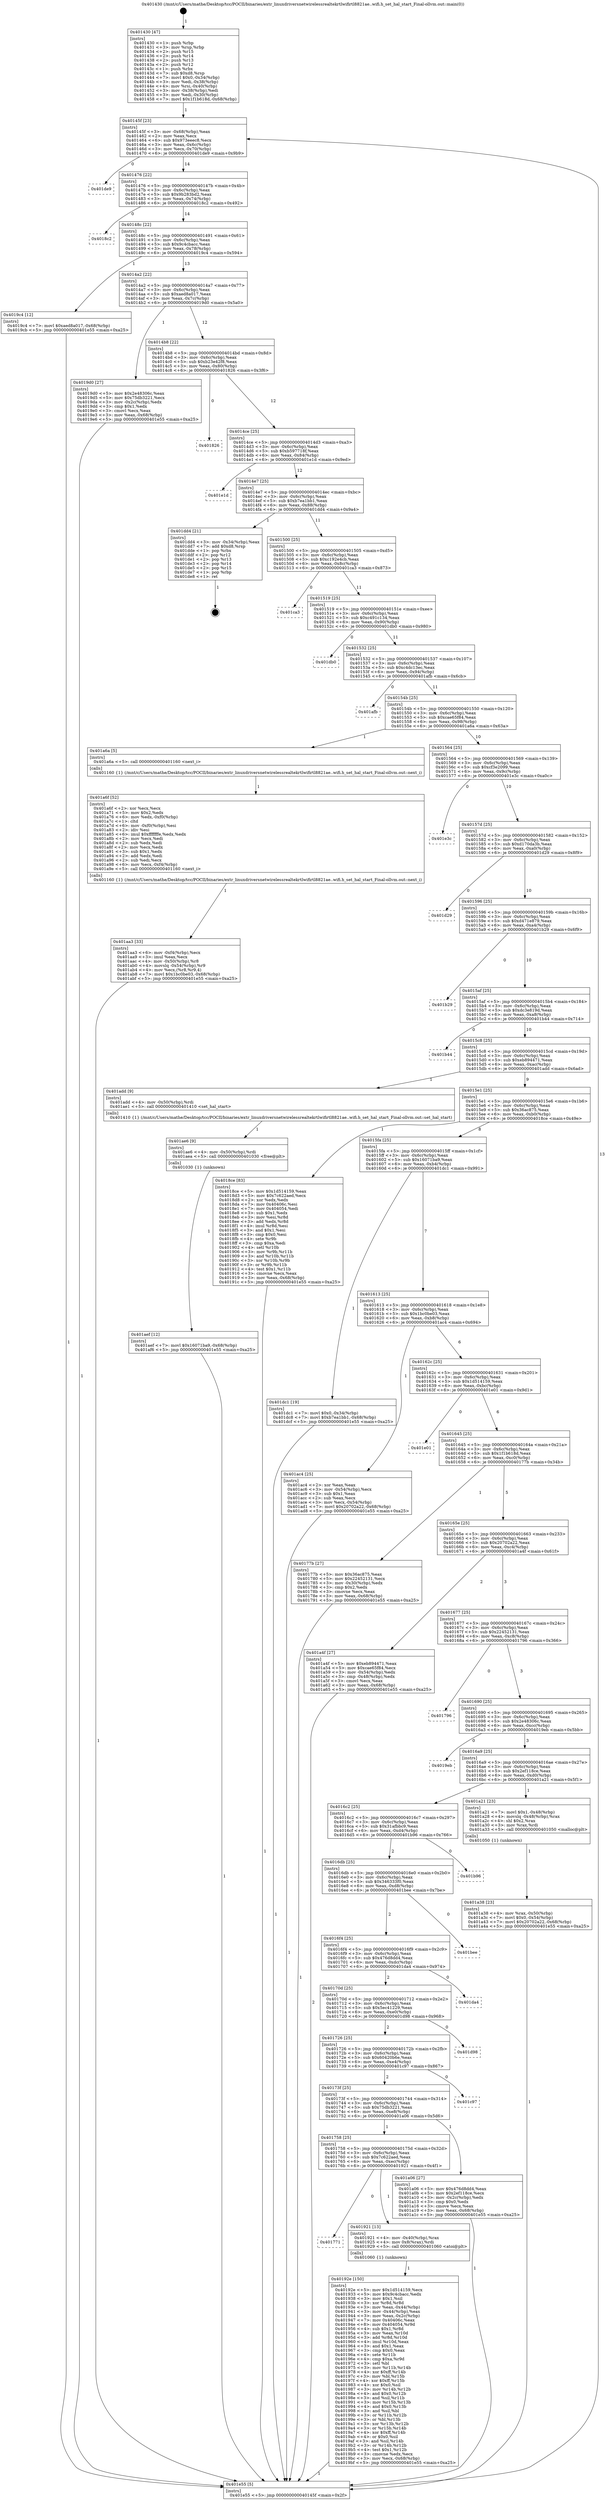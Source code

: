 digraph "0x401430" {
  label = "0x401430 (/mnt/c/Users/mathe/Desktop/tcc/POCII/binaries/extr_linuxdriversnetwirelessrealtekrtlwifirtl8821ae..wifi.h_set_hal_start_Final-ollvm.out::main(0))"
  labelloc = "t"
  node[shape=record]

  Entry [label="",width=0.3,height=0.3,shape=circle,fillcolor=black,style=filled]
  "0x40145f" [label="{
     0x40145f [23]\l
     | [instrs]\l
     &nbsp;&nbsp;0x40145f \<+3\>: mov -0x68(%rbp),%eax\l
     &nbsp;&nbsp;0x401462 \<+2\>: mov %eax,%ecx\l
     &nbsp;&nbsp;0x401464 \<+6\>: sub $0x973eeec8,%ecx\l
     &nbsp;&nbsp;0x40146a \<+3\>: mov %eax,-0x6c(%rbp)\l
     &nbsp;&nbsp;0x40146d \<+3\>: mov %ecx,-0x70(%rbp)\l
     &nbsp;&nbsp;0x401470 \<+6\>: je 0000000000401de9 \<main+0x9b9\>\l
  }"]
  "0x401de9" [label="{
     0x401de9\l
  }", style=dashed]
  "0x401476" [label="{
     0x401476 [22]\l
     | [instrs]\l
     &nbsp;&nbsp;0x401476 \<+5\>: jmp 000000000040147b \<main+0x4b\>\l
     &nbsp;&nbsp;0x40147b \<+3\>: mov -0x6c(%rbp),%eax\l
     &nbsp;&nbsp;0x40147e \<+5\>: sub $0x9b283bd2,%eax\l
     &nbsp;&nbsp;0x401483 \<+3\>: mov %eax,-0x74(%rbp)\l
     &nbsp;&nbsp;0x401486 \<+6\>: je 00000000004018c2 \<main+0x492\>\l
  }"]
  Exit [label="",width=0.3,height=0.3,shape=circle,fillcolor=black,style=filled,peripheries=2]
  "0x4018c2" [label="{
     0x4018c2\l
  }", style=dashed]
  "0x40148c" [label="{
     0x40148c [22]\l
     | [instrs]\l
     &nbsp;&nbsp;0x40148c \<+5\>: jmp 0000000000401491 \<main+0x61\>\l
     &nbsp;&nbsp;0x401491 \<+3\>: mov -0x6c(%rbp),%eax\l
     &nbsp;&nbsp;0x401494 \<+5\>: sub $0x9c4cbacc,%eax\l
     &nbsp;&nbsp;0x401499 \<+3\>: mov %eax,-0x78(%rbp)\l
     &nbsp;&nbsp;0x40149c \<+6\>: je 00000000004019c4 \<main+0x594\>\l
  }"]
  "0x401aef" [label="{
     0x401aef [12]\l
     | [instrs]\l
     &nbsp;&nbsp;0x401aef \<+7\>: movl $0x16071ba9,-0x68(%rbp)\l
     &nbsp;&nbsp;0x401af6 \<+5\>: jmp 0000000000401e55 \<main+0xa25\>\l
  }"]
  "0x4019c4" [label="{
     0x4019c4 [12]\l
     | [instrs]\l
     &nbsp;&nbsp;0x4019c4 \<+7\>: movl $0xaed8a017,-0x68(%rbp)\l
     &nbsp;&nbsp;0x4019cb \<+5\>: jmp 0000000000401e55 \<main+0xa25\>\l
  }"]
  "0x4014a2" [label="{
     0x4014a2 [22]\l
     | [instrs]\l
     &nbsp;&nbsp;0x4014a2 \<+5\>: jmp 00000000004014a7 \<main+0x77\>\l
     &nbsp;&nbsp;0x4014a7 \<+3\>: mov -0x6c(%rbp),%eax\l
     &nbsp;&nbsp;0x4014aa \<+5\>: sub $0xaed8a017,%eax\l
     &nbsp;&nbsp;0x4014af \<+3\>: mov %eax,-0x7c(%rbp)\l
     &nbsp;&nbsp;0x4014b2 \<+6\>: je 00000000004019d0 \<main+0x5a0\>\l
  }"]
  "0x401ae6" [label="{
     0x401ae6 [9]\l
     | [instrs]\l
     &nbsp;&nbsp;0x401ae6 \<+4\>: mov -0x50(%rbp),%rdi\l
     &nbsp;&nbsp;0x401aea \<+5\>: call 0000000000401030 \<free@plt\>\l
     | [calls]\l
     &nbsp;&nbsp;0x401030 \{1\} (unknown)\l
  }"]
  "0x4019d0" [label="{
     0x4019d0 [27]\l
     | [instrs]\l
     &nbsp;&nbsp;0x4019d0 \<+5\>: mov $0x2e48306c,%eax\l
     &nbsp;&nbsp;0x4019d5 \<+5\>: mov $0x75db3221,%ecx\l
     &nbsp;&nbsp;0x4019da \<+3\>: mov -0x2c(%rbp),%edx\l
     &nbsp;&nbsp;0x4019dd \<+3\>: cmp $0x1,%edx\l
     &nbsp;&nbsp;0x4019e0 \<+3\>: cmovl %ecx,%eax\l
     &nbsp;&nbsp;0x4019e3 \<+3\>: mov %eax,-0x68(%rbp)\l
     &nbsp;&nbsp;0x4019e6 \<+5\>: jmp 0000000000401e55 \<main+0xa25\>\l
  }"]
  "0x4014b8" [label="{
     0x4014b8 [22]\l
     | [instrs]\l
     &nbsp;&nbsp;0x4014b8 \<+5\>: jmp 00000000004014bd \<main+0x8d\>\l
     &nbsp;&nbsp;0x4014bd \<+3\>: mov -0x6c(%rbp),%eax\l
     &nbsp;&nbsp;0x4014c0 \<+5\>: sub $0xb23e42f8,%eax\l
     &nbsp;&nbsp;0x4014c5 \<+3\>: mov %eax,-0x80(%rbp)\l
     &nbsp;&nbsp;0x4014c8 \<+6\>: je 0000000000401826 \<main+0x3f6\>\l
  }"]
  "0x401aa3" [label="{
     0x401aa3 [33]\l
     | [instrs]\l
     &nbsp;&nbsp;0x401aa3 \<+6\>: mov -0xf4(%rbp),%ecx\l
     &nbsp;&nbsp;0x401aa9 \<+3\>: imul %eax,%ecx\l
     &nbsp;&nbsp;0x401aac \<+4\>: mov -0x50(%rbp),%r8\l
     &nbsp;&nbsp;0x401ab0 \<+4\>: movslq -0x54(%rbp),%r9\l
     &nbsp;&nbsp;0x401ab4 \<+4\>: mov %ecx,(%r8,%r9,4)\l
     &nbsp;&nbsp;0x401ab8 \<+7\>: movl $0x1bc0be03,-0x68(%rbp)\l
     &nbsp;&nbsp;0x401abf \<+5\>: jmp 0000000000401e55 \<main+0xa25\>\l
  }"]
  "0x401826" [label="{
     0x401826\l
  }", style=dashed]
  "0x4014ce" [label="{
     0x4014ce [25]\l
     | [instrs]\l
     &nbsp;&nbsp;0x4014ce \<+5\>: jmp 00000000004014d3 \<main+0xa3\>\l
     &nbsp;&nbsp;0x4014d3 \<+3\>: mov -0x6c(%rbp),%eax\l
     &nbsp;&nbsp;0x4014d6 \<+5\>: sub $0xb597718f,%eax\l
     &nbsp;&nbsp;0x4014db \<+6\>: mov %eax,-0x84(%rbp)\l
     &nbsp;&nbsp;0x4014e1 \<+6\>: je 0000000000401e1d \<main+0x9ed\>\l
  }"]
  "0x401a6f" [label="{
     0x401a6f [52]\l
     | [instrs]\l
     &nbsp;&nbsp;0x401a6f \<+2\>: xor %ecx,%ecx\l
     &nbsp;&nbsp;0x401a71 \<+5\>: mov $0x2,%edx\l
     &nbsp;&nbsp;0x401a76 \<+6\>: mov %edx,-0xf0(%rbp)\l
     &nbsp;&nbsp;0x401a7c \<+1\>: cltd\l
     &nbsp;&nbsp;0x401a7d \<+6\>: mov -0xf0(%rbp),%esi\l
     &nbsp;&nbsp;0x401a83 \<+2\>: idiv %esi\l
     &nbsp;&nbsp;0x401a85 \<+6\>: imul $0xfffffffe,%edx,%edx\l
     &nbsp;&nbsp;0x401a8b \<+2\>: mov %ecx,%edi\l
     &nbsp;&nbsp;0x401a8d \<+2\>: sub %edx,%edi\l
     &nbsp;&nbsp;0x401a8f \<+2\>: mov %ecx,%edx\l
     &nbsp;&nbsp;0x401a91 \<+3\>: sub $0x1,%edx\l
     &nbsp;&nbsp;0x401a94 \<+2\>: add %edx,%edi\l
     &nbsp;&nbsp;0x401a96 \<+2\>: sub %edi,%ecx\l
     &nbsp;&nbsp;0x401a98 \<+6\>: mov %ecx,-0xf4(%rbp)\l
     &nbsp;&nbsp;0x401a9e \<+5\>: call 0000000000401160 \<next_i\>\l
     | [calls]\l
     &nbsp;&nbsp;0x401160 \{1\} (/mnt/c/Users/mathe/Desktop/tcc/POCII/binaries/extr_linuxdriversnetwirelessrealtekrtlwifirtl8821ae..wifi.h_set_hal_start_Final-ollvm.out::next_i)\l
  }"]
  "0x401e1d" [label="{
     0x401e1d\l
  }", style=dashed]
  "0x4014e7" [label="{
     0x4014e7 [25]\l
     | [instrs]\l
     &nbsp;&nbsp;0x4014e7 \<+5\>: jmp 00000000004014ec \<main+0xbc\>\l
     &nbsp;&nbsp;0x4014ec \<+3\>: mov -0x6c(%rbp),%eax\l
     &nbsp;&nbsp;0x4014ef \<+5\>: sub $0xb7ea1bb1,%eax\l
     &nbsp;&nbsp;0x4014f4 \<+6\>: mov %eax,-0x88(%rbp)\l
     &nbsp;&nbsp;0x4014fa \<+6\>: je 0000000000401dd4 \<main+0x9a4\>\l
  }"]
  "0x401a38" [label="{
     0x401a38 [23]\l
     | [instrs]\l
     &nbsp;&nbsp;0x401a38 \<+4\>: mov %rax,-0x50(%rbp)\l
     &nbsp;&nbsp;0x401a3c \<+7\>: movl $0x0,-0x54(%rbp)\l
     &nbsp;&nbsp;0x401a43 \<+7\>: movl $0x20702a22,-0x68(%rbp)\l
     &nbsp;&nbsp;0x401a4a \<+5\>: jmp 0000000000401e55 \<main+0xa25\>\l
  }"]
  "0x401dd4" [label="{
     0x401dd4 [21]\l
     | [instrs]\l
     &nbsp;&nbsp;0x401dd4 \<+3\>: mov -0x34(%rbp),%eax\l
     &nbsp;&nbsp;0x401dd7 \<+7\>: add $0xd8,%rsp\l
     &nbsp;&nbsp;0x401dde \<+1\>: pop %rbx\l
     &nbsp;&nbsp;0x401ddf \<+2\>: pop %r12\l
     &nbsp;&nbsp;0x401de1 \<+2\>: pop %r13\l
     &nbsp;&nbsp;0x401de3 \<+2\>: pop %r14\l
     &nbsp;&nbsp;0x401de5 \<+2\>: pop %r15\l
     &nbsp;&nbsp;0x401de7 \<+1\>: pop %rbp\l
     &nbsp;&nbsp;0x401de8 \<+1\>: ret\l
  }"]
  "0x401500" [label="{
     0x401500 [25]\l
     | [instrs]\l
     &nbsp;&nbsp;0x401500 \<+5\>: jmp 0000000000401505 \<main+0xd5\>\l
     &nbsp;&nbsp;0x401505 \<+3\>: mov -0x6c(%rbp),%eax\l
     &nbsp;&nbsp;0x401508 \<+5\>: sub $0xc192e4cb,%eax\l
     &nbsp;&nbsp;0x40150d \<+6\>: mov %eax,-0x8c(%rbp)\l
     &nbsp;&nbsp;0x401513 \<+6\>: je 0000000000401ca3 \<main+0x873\>\l
  }"]
  "0x40192e" [label="{
     0x40192e [150]\l
     | [instrs]\l
     &nbsp;&nbsp;0x40192e \<+5\>: mov $0x1d514159,%ecx\l
     &nbsp;&nbsp;0x401933 \<+5\>: mov $0x9c4cbacc,%edx\l
     &nbsp;&nbsp;0x401938 \<+3\>: mov $0x1,%sil\l
     &nbsp;&nbsp;0x40193b \<+3\>: xor %r8d,%r8d\l
     &nbsp;&nbsp;0x40193e \<+3\>: mov %eax,-0x44(%rbp)\l
     &nbsp;&nbsp;0x401941 \<+3\>: mov -0x44(%rbp),%eax\l
     &nbsp;&nbsp;0x401944 \<+3\>: mov %eax,-0x2c(%rbp)\l
     &nbsp;&nbsp;0x401947 \<+7\>: mov 0x40406c,%eax\l
     &nbsp;&nbsp;0x40194e \<+8\>: mov 0x404054,%r9d\l
     &nbsp;&nbsp;0x401956 \<+4\>: sub $0x1,%r8d\l
     &nbsp;&nbsp;0x40195a \<+3\>: mov %eax,%r10d\l
     &nbsp;&nbsp;0x40195d \<+3\>: add %r8d,%r10d\l
     &nbsp;&nbsp;0x401960 \<+4\>: imul %r10d,%eax\l
     &nbsp;&nbsp;0x401964 \<+3\>: and $0x1,%eax\l
     &nbsp;&nbsp;0x401967 \<+3\>: cmp $0x0,%eax\l
     &nbsp;&nbsp;0x40196a \<+4\>: sete %r11b\l
     &nbsp;&nbsp;0x40196e \<+4\>: cmp $0xa,%r9d\l
     &nbsp;&nbsp;0x401972 \<+3\>: setl %bl\l
     &nbsp;&nbsp;0x401975 \<+3\>: mov %r11b,%r14b\l
     &nbsp;&nbsp;0x401978 \<+4\>: xor $0xff,%r14b\l
     &nbsp;&nbsp;0x40197c \<+3\>: mov %bl,%r15b\l
     &nbsp;&nbsp;0x40197f \<+4\>: xor $0xff,%r15b\l
     &nbsp;&nbsp;0x401983 \<+4\>: xor $0x0,%sil\l
     &nbsp;&nbsp;0x401987 \<+3\>: mov %r14b,%r12b\l
     &nbsp;&nbsp;0x40198a \<+4\>: and $0x0,%r12b\l
     &nbsp;&nbsp;0x40198e \<+3\>: and %sil,%r11b\l
     &nbsp;&nbsp;0x401991 \<+3\>: mov %r15b,%r13b\l
     &nbsp;&nbsp;0x401994 \<+4\>: and $0x0,%r13b\l
     &nbsp;&nbsp;0x401998 \<+3\>: and %sil,%bl\l
     &nbsp;&nbsp;0x40199b \<+3\>: or %r11b,%r12b\l
     &nbsp;&nbsp;0x40199e \<+3\>: or %bl,%r13b\l
     &nbsp;&nbsp;0x4019a1 \<+3\>: xor %r13b,%r12b\l
     &nbsp;&nbsp;0x4019a4 \<+3\>: or %r15b,%r14b\l
     &nbsp;&nbsp;0x4019a7 \<+4\>: xor $0xff,%r14b\l
     &nbsp;&nbsp;0x4019ab \<+4\>: or $0x0,%sil\l
     &nbsp;&nbsp;0x4019af \<+3\>: and %sil,%r14b\l
     &nbsp;&nbsp;0x4019b2 \<+3\>: or %r14b,%r12b\l
     &nbsp;&nbsp;0x4019b5 \<+4\>: test $0x1,%r12b\l
     &nbsp;&nbsp;0x4019b9 \<+3\>: cmovne %edx,%ecx\l
     &nbsp;&nbsp;0x4019bc \<+3\>: mov %ecx,-0x68(%rbp)\l
     &nbsp;&nbsp;0x4019bf \<+5\>: jmp 0000000000401e55 \<main+0xa25\>\l
  }"]
  "0x401ca3" [label="{
     0x401ca3\l
  }", style=dashed]
  "0x401519" [label="{
     0x401519 [25]\l
     | [instrs]\l
     &nbsp;&nbsp;0x401519 \<+5\>: jmp 000000000040151e \<main+0xee\>\l
     &nbsp;&nbsp;0x40151e \<+3\>: mov -0x6c(%rbp),%eax\l
     &nbsp;&nbsp;0x401521 \<+5\>: sub $0xc491c134,%eax\l
     &nbsp;&nbsp;0x401526 \<+6\>: mov %eax,-0x90(%rbp)\l
     &nbsp;&nbsp;0x40152c \<+6\>: je 0000000000401db0 \<main+0x980\>\l
  }"]
  "0x401771" [label="{
     0x401771\l
  }", style=dashed]
  "0x401db0" [label="{
     0x401db0\l
  }", style=dashed]
  "0x401532" [label="{
     0x401532 [25]\l
     | [instrs]\l
     &nbsp;&nbsp;0x401532 \<+5\>: jmp 0000000000401537 \<main+0x107\>\l
     &nbsp;&nbsp;0x401537 \<+3\>: mov -0x6c(%rbp),%eax\l
     &nbsp;&nbsp;0x40153a \<+5\>: sub $0xc4dc13ec,%eax\l
     &nbsp;&nbsp;0x40153f \<+6\>: mov %eax,-0x94(%rbp)\l
     &nbsp;&nbsp;0x401545 \<+6\>: je 0000000000401afb \<main+0x6cb\>\l
  }"]
  "0x401921" [label="{
     0x401921 [13]\l
     | [instrs]\l
     &nbsp;&nbsp;0x401921 \<+4\>: mov -0x40(%rbp),%rax\l
     &nbsp;&nbsp;0x401925 \<+4\>: mov 0x8(%rax),%rdi\l
     &nbsp;&nbsp;0x401929 \<+5\>: call 0000000000401060 \<atoi@plt\>\l
     | [calls]\l
     &nbsp;&nbsp;0x401060 \{1\} (unknown)\l
  }"]
  "0x401afb" [label="{
     0x401afb\l
  }", style=dashed]
  "0x40154b" [label="{
     0x40154b [25]\l
     | [instrs]\l
     &nbsp;&nbsp;0x40154b \<+5\>: jmp 0000000000401550 \<main+0x120\>\l
     &nbsp;&nbsp;0x401550 \<+3\>: mov -0x6c(%rbp),%eax\l
     &nbsp;&nbsp;0x401553 \<+5\>: sub $0xcae65f84,%eax\l
     &nbsp;&nbsp;0x401558 \<+6\>: mov %eax,-0x98(%rbp)\l
     &nbsp;&nbsp;0x40155e \<+6\>: je 0000000000401a6a \<main+0x63a\>\l
  }"]
  "0x401758" [label="{
     0x401758 [25]\l
     | [instrs]\l
     &nbsp;&nbsp;0x401758 \<+5\>: jmp 000000000040175d \<main+0x32d\>\l
     &nbsp;&nbsp;0x40175d \<+3\>: mov -0x6c(%rbp),%eax\l
     &nbsp;&nbsp;0x401760 \<+5\>: sub $0x7c622aed,%eax\l
     &nbsp;&nbsp;0x401765 \<+6\>: mov %eax,-0xec(%rbp)\l
     &nbsp;&nbsp;0x40176b \<+6\>: je 0000000000401921 \<main+0x4f1\>\l
  }"]
  "0x401a6a" [label="{
     0x401a6a [5]\l
     | [instrs]\l
     &nbsp;&nbsp;0x401a6a \<+5\>: call 0000000000401160 \<next_i\>\l
     | [calls]\l
     &nbsp;&nbsp;0x401160 \{1\} (/mnt/c/Users/mathe/Desktop/tcc/POCII/binaries/extr_linuxdriversnetwirelessrealtekrtlwifirtl8821ae..wifi.h_set_hal_start_Final-ollvm.out::next_i)\l
  }"]
  "0x401564" [label="{
     0x401564 [25]\l
     | [instrs]\l
     &nbsp;&nbsp;0x401564 \<+5\>: jmp 0000000000401569 \<main+0x139\>\l
     &nbsp;&nbsp;0x401569 \<+3\>: mov -0x6c(%rbp),%eax\l
     &nbsp;&nbsp;0x40156c \<+5\>: sub $0xcf3e2099,%eax\l
     &nbsp;&nbsp;0x401571 \<+6\>: mov %eax,-0x9c(%rbp)\l
     &nbsp;&nbsp;0x401577 \<+6\>: je 0000000000401e3c \<main+0xa0c\>\l
  }"]
  "0x401a06" [label="{
     0x401a06 [27]\l
     | [instrs]\l
     &nbsp;&nbsp;0x401a06 \<+5\>: mov $0x476d8dd4,%eax\l
     &nbsp;&nbsp;0x401a0b \<+5\>: mov $0x2ef118ce,%ecx\l
     &nbsp;&nbsp;0x401a10 \<+3\>: mov -0x2c(%rbp),%edx\l
     &nbsp;&nbsp;0x401a13 \<+3\>: cmp $0x0,%edx\l
     &nbsp;&nbsp;0x401a16 \<+3\>: cmove %ecx,%eax\l
     &nbsp;&nbsp;0x401a19 \<+3\>: mov %eax,-0x68(%rbp)\l
     &nbsp;&nbsp;0x401a1c \<+5\>: jmp 0000000000401e55 \<main+0xa25\>\l
  }"]
  "0x401e3c" [label="{
     0x401e3c\l
  }", style=dashed]
  "0x40157d" [label="{
     0x40157d [25]\l
     | [instrs]\l
     &nbsp;&nbsp;0x40157d \<+5\>: jmp 0000000000401582 \<main+0x152\>\l
     &nbsp;&nbsp;0x401582 \<+3\>: mov -0x6c(%rbp),%eax\l
     &nbsp;&nbsp;0x401585 \<+5\>: sub $0xd170da3b,%eax\l
     &nbsp;&nbsp;0x40158a \<+6\>: mov %eax,-0xa0(%rbp)\l
     &nbsp;&nbsp;0x401590 \<+6\>: je 0000000000401d29 \<main+0x8f9\>\l
  }"]
  "0x40173f" [label="{
     0x40173f [25]\l
     | [instrs]\l
     &nbsp;&nbsp;0x40173f \<+5\>: jmp 0000000000401744 \<main+0x314\>\l
     &nbsp;&nbsp;0x401744 \<+3\>: mov -0x6c(%rbp),%eax\l
     &nbsp;&nbsp;0x401747 \<+5\>: sub $0x75db3221,%eax\l
     &nbsp;&nbsp;0x40174c \<+6\>: mov %eax,-0xe8(%rbp)\l
     &nbsp;&nbsp;0x401752 \<+6\>: je 0000000000401a06 \<main+0x5d6\>\l
  }"]
  "0x401d29" [label="{
     0x401d29\l
  }", style=dashed]
  "0x401596" [label="{
     0x401596 [25]\l
     | [instrs]\l
     &nbsp;&nbsp;0x401596 \<+5\>: jmp 000000000040159b \<main+0x16b\>\l
     &nbsp;&nbsp;0x40159b \<+3\>: mov -0x6c(%rbp),%eax\l
     &nbsp;&nbsp;0x40159e \<+5\>: sub $0xd471e879,%eax\l
     &nbsp;&nbsp;0x4015a3 \<+6\>: mov %eax,-0xa4(%rbp)\l
     &nbsp;&nbsp;0x4015a9 \<+6\>: je 0000000000401b29 \<main+0x6f9\>\l
  }"]
  "0x401c97" [label="{
     0x401c97\l
  }", style=dashed]
  "0x401b29" [label="{
     0x401b29\l
  }", style=dashed]
  "0x4015af" [label="{
     0x4015af [25]\l
     | [instrs]\l
     &nbsp;&nbsp;0x4015af \<+5\>: jmp 00000000004015b4 \<main+0x184\>\l
     &nbsp;&nbsp;0x4015b4 \<+3\>: mov -0x6c(%rbp),%eax\l
     &nbsp;&nbsp;0x4015b7 \<+5\>: sub $0xdc3e819d,%eax\l
     &nbsp;&nbsp;0x4015bc \<+6\>: mov %eax,-0xa8(%rbp)\l
     &nbsp;&nbsp;0x4015c2 \<+6\>: je 0000000000401b44 \<main+0x714\>\l
  }"]
  "0x401726" [label="{
     0x401726 [25]\l
     | [instrs]\l
     &nbsp;&nbsp;0x401726 \<+5\>: jmp 000000000040172b \<main+0x2fb\>\l
     &nbsp;&nbsp;0x40172b \<+3\>: mov -0x6c(%rbp),%eax\l
     &nbsp;&nbsp;0x40172e \<+5\>: sub $0x60420b6e,%eax\l
     &nbsp;&nbsp;0x401733 \<+6\>: mov %eax,-0xe4(%rbp)\l
     &nbsp;&nbsp;0x401739 \<+6\>: je 0000000000401c97 \<main+0x867\>\l
  }"]
  "0x401b44" [label="{
     0x401b44\l
  }", style=dashed]
  "0x4015c8" [label="{
     0x4015c8 [25]\l
     | [instrs]\l
     &nbsp;&nbsp;0x4015c8 \<+5\>: jmp 00000000004015cd \<main+0x19d\>\l
     &nbsp;&nbsp;0x4015cd \<+3\>: mov -0x6c(%rbp),%eax\l
     &nbsp;&nbsp;0x4015d0 \<+5\>: sub $0xeb894471,%eax\l
     &nbsp;&nbsp;0x4015d5 \<+6\>: mov %eax,-0xac(%rbp)\l
     &nbsp;&nbsp;0x4015db \<+6\>: je 0000000000401add \<main+0x6ad\>\l
  }"]
  "0x401d98" [label="{
     0x401d98\l
  }", style=dashed]
  "0x401add" [label="{
     0x401add [9]\l
     | [instrs]\l
     &nbsp;&nbsp;0x401add \<+4\>: mov -0x50(%rbp),%rdi\l
     &nbsp;&nbsp;0x401ae1 \<+5\>: call 0000000000401410 \<set_hal_start\>\l
     | [calls]\l
     &nbsp;&nbsp;0x401410 \{1\} (/mnt/c/Users/mathe/Desktop/tcc/POCII/binaries/extr_linuxdriversnetwirelessrealtekrtlwifirtl8821ae..wifi.h_set_hal_start_Final-ollvm.out::set_hal_start)\l
  }"]
  "0x4015e1" [label="{
     0x4015e1 [25]\l
     | [instrs]\l
     &nbsp;&nbsp;0x4015e1 \<+5\>: jmp 00000000004015e6 \<main+0x1b6\>\l
     &nbsp;&nbsp;0x4015e6 \<+3\>: mov -0x6c(%rbp),%eax\l
     &nbsp;&nbsp;0x4015e9 \<+5\>: sub $0x36ac875,%eax\l
     &nbsp;&nbsp;0x4015ee \<+6\>: mov %eax,-0xb0(%rbp)\l
     &nbsp;&nbsp;0x4015f4 \<+6\>: je 00000000004018ce \<main+0x49e\>\l
  }"]
  "0x40170d" [label="{
     0x40170d [25]\l
     | [instrs]\l
     &nbsp;&nbsp;0x40170d \<+5\>: jmp 0000000000401712 \<main+0x2e2\>\l
     &nbsp;&nbsp;0x401712 \<+3\>: mov -0x6c(%rbp),%eax\l
     &nbsp;&nbsp;0x401715 \<+5\>: sub $0x5ec41229,%eax\l
     &nbsp;&nbsp;0x40171a \<+6\>: mov %eax,-0xe0(%rbp)\l
     &nbsp;&nbsp;0x401720 \<+6\>: je 0000000000401d98 \<main+0x968\>\l
  }"]
  "0x4018ce" [label="{
     0x4018ce [83]\l
     | [instrs]\l
     &nbsp;&nbsp;0x4018ce \<+5\>: mov $0x1d514159,%eax\l
     &nbsp;&nbsp;0x4018d3 \<+5\>: mov $0x7c622aed,%ecx\l
     &nbsp;&nbsp;0x4018d8 \<+2\>: xor %edx,%edx\l
     &nbsp;&nbsp;0x4018da \<+7\>: mov 0x40406c,%esi\l
     &nbsp;&nbsp;0x4018e1 \<+7\>: mov 0x404054,%edi\l
     &nbsp;&nbsp;0x4018e8 \<+3\>: sub $0x1,%edx\l
     &nbsp;&nbsp;0x4018eb \<+3\>: mov %esi,%r8d\l
     &nbsp;&nbsp;0x4018ee \<+3\>: add %edx,%r8d\l
     &nbsp;&nbsp;0x4018f1 \<+4\>: imul %r8d,%esi\l
     &nbsp;&nbsp;0x4018f5 \<+3\>: and $0x1,%esi\l
     &nbsp;&nbsp;0x4018f8 \<+3\>: cmp $0x0,%esi\l
     &nbsp;&nbsp;0x4018fb \<+4\>: sete %r9b\l
     &nbsp;&nbsp;0x4018ff \<+3\>: cmp $0xa,%edi\l
     &nbsp;&nbsp;0x401902 \<+4\>: setl %r10b\l
     &nbsp;&nbsp;0x401906 \<+3\>: mov %r9b,%r11b\l
     &nbsp;&nbsp;0x401909 \<+3\>: and %r10b,%r11b\l
     &nbsp;&nbsp;0x40190c \<+3\>: xor %r10b,%r9b\l
     &nbsp;&nbsp;0x40190f \<+3\>: or %r9b,%r11b\l
     &nbsp;&nbsp;0x401912 \<+4\>: test $0x1,%r11b\l
     &nbsp;&nbsp;0x401916 \<+3\>: cmovne %ecx,%eax\l
     &nbsp;&nbsp;0x401919 \<+3\>: mov %eax,-0x68(%rbp)\l
     &nbsp;&nbsp;0x40191c \<+5\>: jmp 0000000000401e55 \<main+0xa25\>\l
  }"]
  "0x4015fa" [label="{
     0x4015fa [25]\l
     | [instrs]\l
     &nbsp;&nbsp;0x4015fa \<+5\>: jmp 00000000004015ff \<main+0x1cf\>\l
     &nbsp;&nbsp;0x4015ff \<+3\>: mov -0x6c(%rbp),%eax\l
     &nbsp;&nbsp;0x401602 \<+5\>: sub $0x16071ba9,%eax\l
     &nbsp;&nbsp;0x401607 \<+6\>: mov %eax,-0xb4(%rbp)\l
     &nbsp;&nbsp;0x40160d \<+6\>: je 0000000000401dc1 \<main+0x991\>\l
  }"]
  "0x401da4" [label="{
     0x401da4\l
  }", style=dashed]
  "0x401dc1" [label="{
     0x401dc1 [19]\l
     | [instrs]\l
     &nbsp;&nbsp;0x401dc1 \<+7\>: movl $0x0,-0x34(%rbp)\l
     &nbsp;&nbsp;0x401dc8 \<+7\>: movl $0xb7ea1bb1,-0x68(%rbp)\l
     &nbsp;&nbsp;0x401dcf \<+5\>: jmp 0000000000401e55 \<main+0xa25\>\l
  }"]
  "0x401613" [label="{
     0x401613 [25]\l
     | [instrs]\l
     &nbsp;&nbsp;0x401613 \<+5\>: jmp 0000000000401618 \<main+0x1e8\>\l
     &nbsp;&nbsp;0x401618 \<+3\>: mov -0x6c(%rbp),%eax\l
     &nbsp;&nbsp;0x40161b \<+5\>: sub $0x1bc0be03,%eax\l
     &nbsp;&nbsp;0x401620 \<+6\>: mov %eax,-0xb8(%rbp)\l
     &nbsp;&nbsp;0x401626 \<+6\>: je 0000000000401ac4 \<main+0x694\>\l
  }"]
  "0x4016f4" [label="{
     0x4016f4 [25]\l
     | [instrs]\l
     &nbsp;&nbsp;0x4016f4 \<+5\>: jmp 00000000004016f9 \<main+0x2c9\>\l
     &nbsp;&nbsp;0x4016f9 \<+3\>: mov -0x6c(%rbp),%eax\l
     &nbsp;&nbsp;0x4016fc \<+5\>: sub $0x476d8dd4,%eax\l
     &nbsp;&nbsp;0x401701 \<+6\>: mov %eax,-0xdc(%rbp)\l
     &nbsp;&nbsp;0x401707 \<+6\>: je 0000000000401da4 \<main+0x974\>\l
  }"]
  "0x401ac4" [label="{
     0x401ac4 [25]\l
     | [instrs]\l
     &nbsp;&nbsp;0x401ac4 \<+2\>: xor %eax,%eax\l
     &nbsp;&nbsp;0x401ac6 \<+3\>: mov -0x54(%rbp),%ecx\l
     &nbsp;&nbsp;0x401ac9 \<+3\>: sub $0x1,%eax\l
     &nbsp;&nbsp;0x401acc \<+2\>: sub %eax,%ecx\l
     &nbsp;&nbsp;0x401ace \<+3\>: mov %ecx,-0x54(%rbp)\l
     &nbsp;&nbsp;0x401ad1 \<+7\>: movl $0x20702a22,-0x68(%rbp)\l
     &nbsp;&nbsp;0x401ad8 \<+5\>: jmp 0000000000401e55 \<main+0xa25\>\l
  }"]
  "0x40162c" [label="{
     0x40162c [25]\l
     | [instrs]\l
     &nbsp;&nbsp;0x40162c \<+5\>: jmp 0000000000401631 \<main+0x201\>\l
     &nbsp;&nbsp;0x401631 \<+3\>: mov -0x6c(%rbp),%eax\l
     &nbsp;&nbsp;0x401634 \<+5\>: sub $0x1d514159,%eax\l
     &nbsp;&nbsp;0x401639 \<+6\>: mov %eax,-0xbc(%rbp)\l
     &nbsp;&nbsp;0x40163f \<+6\>: je 0000000000401e01 \<main+0x9d1\>\l
  }"]
  "0x401bee" [label="{
     0x401bee\l
  }", style=dashed]
  "0x401e01" [label="{
     0x401e01\l
  }", style=dashed]
  "0x401645" [label="{
     0x401645 [25]\l
     | [instrs]\l
     &nbsp;&nbsp;0x401645 \<+5\>: jmp 000000000040164a \<main+0x21a\>\l
     &nbsp;&nbsp;0x40164a \<+3\>: mov -0x6c(%rbp),%eax\l
     &nbsp;&nbsp;0x40164d \<+5\>: sub $0x1f1b618d,%eax\l
     &nbsp;&nbsp;0x401652 \<+6\>: mov %eax,-0xc0(%rbp)\l
     &nbsp;&nbsp;0x401658 \<+6\>: je 000000000040177b \<main+0x34b\>\l
  }"]
  "0x4016db" [label="{
     0x4016db [25]\l
     | [instrs]\l
     &nbsp;&nbsp;0x4016db \<+5\>: jmp 00000000004016e0 \<main+0x2b0\>\l
     &nbsp;&nbsp;0x4016e0 \<+3\>: mov -0x6c(%rbp),%eax\l
     &nbsp;&nbsp;0x4016e3 \<+5\>: sub $0x346333f0,%eax\l
     &nbsp;&nbsp;0x4016e8 \<+6\>: mov %eax,-0xd8(%rbp)\l
     &nbsp;&nbsp;0x4016ee \<+6\>: je 0000000000401bee \<main+0x7be\>\l
  }"]
  "0x40177b" [label="{
     0x40177b [27]\l
     | [instrs]\l
     &nbsp;&nbsp;0x40177b \<+5\>: mov $0x36ac875,%eax\l
     &nbsp;&nbsp;0x401780 \<+5\>: mov $0x22452131,%ecx\l
     &nbsp;&nbsp;0x401785 \<+3\>: mov -0x30(%rbp),%edx\l
     &nbsp;&nbsp;0x401788 \<+3\>: cmp $0x2,%edx\l
     &nbsp;&nbsp;0x40178b \<+3\>: cmovne %ecx,%eax\l
     &nbsp;&nbsp;0x40178e \<+3\>: mov %eax,-0x68(%rbp)\l
     &nbsp;&nbsp;0x401791 \<+5\>: jmp 0000000000401e55 \<main+0xa25\>\l
  }"]
  "0x40165e" [label="{
     0x40165e [25]\l
     | [instrs]\l
     &nbsp;&nbsp;0x40165e \<+5\>: jmp 0000000000401663 \<main+0x233\>\l
     &nbsp;&nbsp;0x401663 \<+3\>: mov -0x6c(%rbp),%eax\l
     &nbsp;&nbsp;0x401666 \<+5\>: sub $0x20702a22,%eax\l
     &nbsp;&nbsp;0x40166b \<+6\>: mov %eax,-0xc4(%rbp)\l
     &nbsp;&nbsp;0x401671 \<+6\>: je 0000000000401a4f \<main+0x61f\>\l
  }"]
  "0x401e55" [label="{
     0x401e55 [5]\l
     | [instrs]\l
     &nbsp;&nbsp;0x401e55 \<+5\>: jmp 000000000040145f \<main+0x2f\>\l
  }"]
  "0x401430" [label="{
     0x401430 [47]\l
     | [instrs]\l
     &nbsp;&nbsp;0x401430 \<+1\>: push %rbp\l
     &nbsp;&nbsp;0x401431 \<+3\>: mov %rsp,%rbp\l
     &nbsp;&nbsp;0x401434 \<+2\>: push %r15\l
     &nbsp;&nbsp;0x401436 \<+2\>: push %r14\l
     &nbsp;&nbsp;0x401438 \<+2\>: push %r13\l
     &nbsp;&nbsp;0x40143a \<+2\>: push %r12\l
     &nbsp;&nbsp;0x40143c \<+1\>: push %rbx\l
     &nbsp;&nbsp;0x40143d \<+7\>: sub $0xd8,%rsp\l
     &nbsp;&nbsp;0x401444 \<+7\>: movl $0x0,-0x34(%rbp)\l
     &nbsp;&nbsp;0x40144b \<+3\>: mov %edi,-0x38(%rbp)\l
     &nbsp;&nbsp;0x40144e \<+4\>: mov %rsi,-0x40(%rbp)\l
     &nbsp;&nbsp;0x401452 \<+3\>: mov -0x38(%rbp),%edi\l
     &nbsp;&nbsp;0x401455 \<+3\>: mov %edi,-0x30(%rbp)\l
     &nbsp;&nbsp;0x401458 \<+7\>: movl $0x1f1b618d,-0x68(%rbp)\l
  }"]
  "0x401b96" [label="{
     0x401b96\l
  }", style=dashed]
  "0x401a4f" [label="{
     0x401a4f [27]\l
     | [instrs]\l
     &nbsp;&nbsp;0x401a4f \<+5\>: mov $0xeb894471,%eax\l
     &nbsp;&nbsp;0x401a54 \<+5\>: mov $0xcae65f84,%ecx\l
     &nbsp;&nbsp;0x401a59 \<+3\>: mov -0x54(%rbp),%edx\l
     &nbsp;&nbsp;0x401a5c \<+3\>: cmp -0x48(%rbp),%edx\l
     &nbsp;&nbsp;0x401a5f \<+3\>: cmovl %ecx,%eax\l
     &nbsp;&nbsp;0x401a62 \<+3\>: mov %eax,-0x68(%rbp)\l
     &nbsp;&nbsp;0x401a65 \<+5\>: jmp 0000000000401e55 \<main+0xa25\>\l
  }"]
  "0x401677" [label="{
     0x401677 [25]\l
     | [instrs]\l
     &nbsp;&nbsp;0x401677 \<+5\>: jmp 000000000040167c \<main+0x24c\>\l
     &nbsp;&nbsp;0x40167c \<+3\>: mov -0x6c(%rbp),%eax\l
     &nbsp;&nbsp;0x40167f \<+5\>: sub $0x22452131,%eax\l
     &nbsp;&nbsp;0x401684 \<+6\>: mov %eax,-0xc8(%rbp)\l
     &nbsp;&nbsp;0x40168a \<+6\>: je 0000000000401796 \<main+0x366\>\l
  }"]
  "0x4016c2" [label="{
     0x4016c2 [25]\l
     | [instrs]\l
     &nbsp;&nbsp;0x4016c2 \<+5\>: jmp 00000000004016c7 \<main+0x297\>\l
     &nbsp;&nbsp;0x4016c7 \<+3\>: mov -0x6c(%rbp),%eax\l
     &nbsp;&nbsp;0x4016ca \<+5\>: sub $0x31afbbc9,%eax\l
     &nbsp;&nbsp;0x4016cf \<+6\>: mov %eax,-0xd4(%rbp)\l
     &nbsp;&nbsp;0x4016d5 \<+6\>: je 0000000000401b96 \<main+0x766\>\l
  }"]
  "0x401796" [label="{
     0x401796\l
  }", style=dashed]
  "0x401690" [label="{
     0x401690 [25]\l
     | [instrs]\l
     &nbsp;&nbsp;0x401690 \<+5\>: jmp 0000000000401695 \<main+0x265\>\l
     &nbsp;&nbsp;0x401695 \<+3\>: mov -0x6c(%rbp),%eax\l
     &nbsp;&nbsp;0x401698 \<+5\>: sub $0x2e48306c,%eax\l
     &nbsp;&nbsp;0x40169d \<+6\>: mov %eax,-0xcc(%rbp)\l
     &nbsp;&nbsp;0x4016a3 \<+6\>: je 00000000004019eb \<main+0x5bb\>\l
  }"]
  "0x401a21" [label="{
     0x401a21 [23]\l
     | [instrs]\l
     &nbsp;&nbsp;0x401a21 \<+7\>: movl $0x1,-0x48(%rbp)\l
     &nbsp;&nbsp;0x401a28 \<+4\>: movslq -0x48(%rbp),%rax\l
     &nbsp;&nbsp;0x401a2c \<+4\>: shl $0x2,%rax\l
     &nbsp;&nbsp;0x401a30 \<+3\>: mov %rax,%rdi\l
     &nbsp;&nbsp;0x401a33 \<+5\>: call 0000000000401050 \<malloc@plt\>\l
     | [calls]\l
     &nbsp;&nbsp;0x401050 \{1\} (unknown)\l
  }"]
  "0x4019eb" [label="{
     0x4019eb\l
  }", style=dashed]
  "0x4016a9" [label="{
     0x4016a9 [25]\l
     | [instrs]\l
     &nbsp;&nbsp;0x4016a9 \<+5\>: jmp 00000000004016ae \<main+0x27e\>\l
     &nbsp;&nbsp;0x4016ae \<+3\>: mov -0x6c(%rbp),%eax\l
     &nbsp;&nbsp;0x4016b1 \<+5\>: sub $0x2ef118ce,%eax\l
     &nbsp;&nbsp;0x4016b6 \<+6\>: mov %eax,-0xd0(%rbp)\l
     &nbsp;&nbsp;0x4016bc \<+6\>: je 0000000000401a21 \<main+0x5f1\>\l
  }"]
  Entry -> "0x401430" [label=" 1"]
  "0x40145f" -> "0x401de9" [label=" 0"]
  "0x40145f" -> "0x401476" [label=" 14"]
  "0x401dd4" -> Exit [label=" 1"]
  "0x401476" -> "0x4018c2" [label=" 0"]
  "0x401476" -> "0x40148c" [label=" 14"]
  "0x401dc1" -> "0x401e55" [label=" 1"]
  "0x40148c" -> "0x4019c4" [label=" 1"]
  "0x40148c" -> "0x4014a2" [label=" 13"]
  "0x401aef" -> "0x401e55" [label=" 1"]
  "0x4014a2" -> "0x4019d0" [label=" 1"]
  "0x4014a2" -> "0x4014b8" [label=" 12"]
  "0x401ae6" -> "0x401aef" [label=" 1"]
  "0x4014b8" -> "0x401826" [label=" 0"]
  "0x4014b8" -> "0x4014ce" [label=" 12"]
  "0x401add" -> "0x401ae6" [label=" 1"]
  "0x4014ce" -> "0x401e1d" [label=" 0"]
  "0x4014ce" -> "0x4014e7" [label=" 12"]
  "0x401ac4" -> "0x401e55" [label=" 1"]
  "0x4014e7" -> "0x401dd4" [label=" 1"]
  "0x4014e7" -> "0x401500" [label=" 11"]
  "0x401aa3" -> "0x401e55" [label=" 1"]
  "0x401500" -> "0x401ca3" [label=" 0"]
  "0x401500" -> "0x401519" [label=" 11"]
  "0x401a6f" -> "0x401aa3" [label=" 1"]
  "0x401519" -> "0x401db0" [label=" 0"]
  "0x401519" -> "0x401532" [label=" 11"]
  "0x401a6a" -> "0x401a6f" [label=" 1"]
  "0x401532" -> "0x401afb" [label=" 0"]
  "0x401532" -> "0x40154b" [label=" 11"]
  "0x401a4f" -> "0x401e55" [label=" 2"]
  "0x40154b" -> "0x401a6a" [label=" 1"]
  "0x40154b" -> "0x401564" [label=" 10"]
  "0x401a21" -> "0x401a38" [label=" 1"]
  "0x401564" -> "0x401e3c" [label=" 0"]
  "0x401564" -> "0x40157d" [label=" 10"]
  "0x401a06" -> "0x401e55" [label=" 1"]
  "0x40157d" -> "0x401d29" [label=" 0"]
  "0x40157d" -> "0x401596" [label=" 10"]
  "0x4019c4" -> "0x401e55" [label=" 1"]
  "0x401596" -> "0x401b29" [label=" 0"]
  "0x401596" -> "0x4015af" [label=" 10"]
  "0x40192e" -> "0x401e55" [label=" 1"]
  "0x4015af" -> "0x401b44" [label=" 0"]
  "0x4015af" -> "0x4015c8" [label=" 10"]
  "0x401758" -> "0x401771" [label=" 0"]
  "0x4015c8" -> "0x401add" [label=" 1"]
  "0x4015c8" -> "0x4015e1" [label=" 9"]
  "0x401758" -> "0x401921" [label=" 1"]
  "0x4015e1" -> "0x4018ce" [label=" 1"]
  "0x4015e1" -> "0x4015fa" [label=" 8"]
  "0x40173f" -> "0x401758" [label=" 1"]
  "0x4015fa" -> "0x401dc1" [label=" 1"]
  "0x4015fa" -> "0x401613" [label=" 7"]
  "0x40173f" -> "0x401a06" [label=" 1"]
  "0x401613" -> "0x401ac4" [label=" 1"]
  "0x401613" -> "0x40162c" [label=" 6"]
  "0x401726" -> "0x40173f" [label=" 2"]
  "0x40162c" -> "0x401e01" [label=" 0"]
  "0x40162c" -> "0x401645" [label=" 6"]
  "0x401726" -> "0x401c97" [label=" 0"]
  "0x401645" -> "0x40177b" [label=" 1"]
  "0x401645" -> "0x40165e" [label=" 5"]
  "0x40177b" -> "0x401e55" [label=" 1"]
  "0x401430" -> "0x40145f" [label=" 1"]
  "0x401e55" -> "0x40145f" [label=" 13"]
  "0x4018ce" -> "0x401e55" [label=" 1"]
  "0x40170d" -> "0x401726" [label=" 2"]
  "0x40165e" -> "0x401a4f" [label=" 2"]
  "0x40165e" -> "0x401677" [label=" 3"]
  "0x40170d" -> "0x401d98" [label=" 0"]
  "0x401677" -> "0x401796" [label=" 0"]
  "0x401677" -> "0x401690" [label=" 3"]
  "0x4016f4" -> "0x40170d" [label=" 2"]
  "0x401690" -> "0x4019eb" [label=" 0"]
  "0x401690" -> "0x4016a9" [label=" 3"]
  "0x4016f4" -> "0x401da4" [label=" 0"]
  "0x4016a9" -> "0x401a21" [label=" 1"]
  "0x4016a9" -> "0x4016c2" [label=" 2"]
  "0x401a38" -> "0x401e55" [label=" 1"]
  "0x4016c2" -> "0x401b96" [label=" 0"]
  "0x4016c2" -> "0x4016db" [label=" 2"]
  "0x401921" -> "0x40192e" [label=" 1"]
  "0x4016db" -> "0x401bee" [label=" 0"]
  "0x4016db" -> "0x4016f4" [label=" 2"]
  "0x4019d0" -> "0x401e55" [label=" 1"]
}
